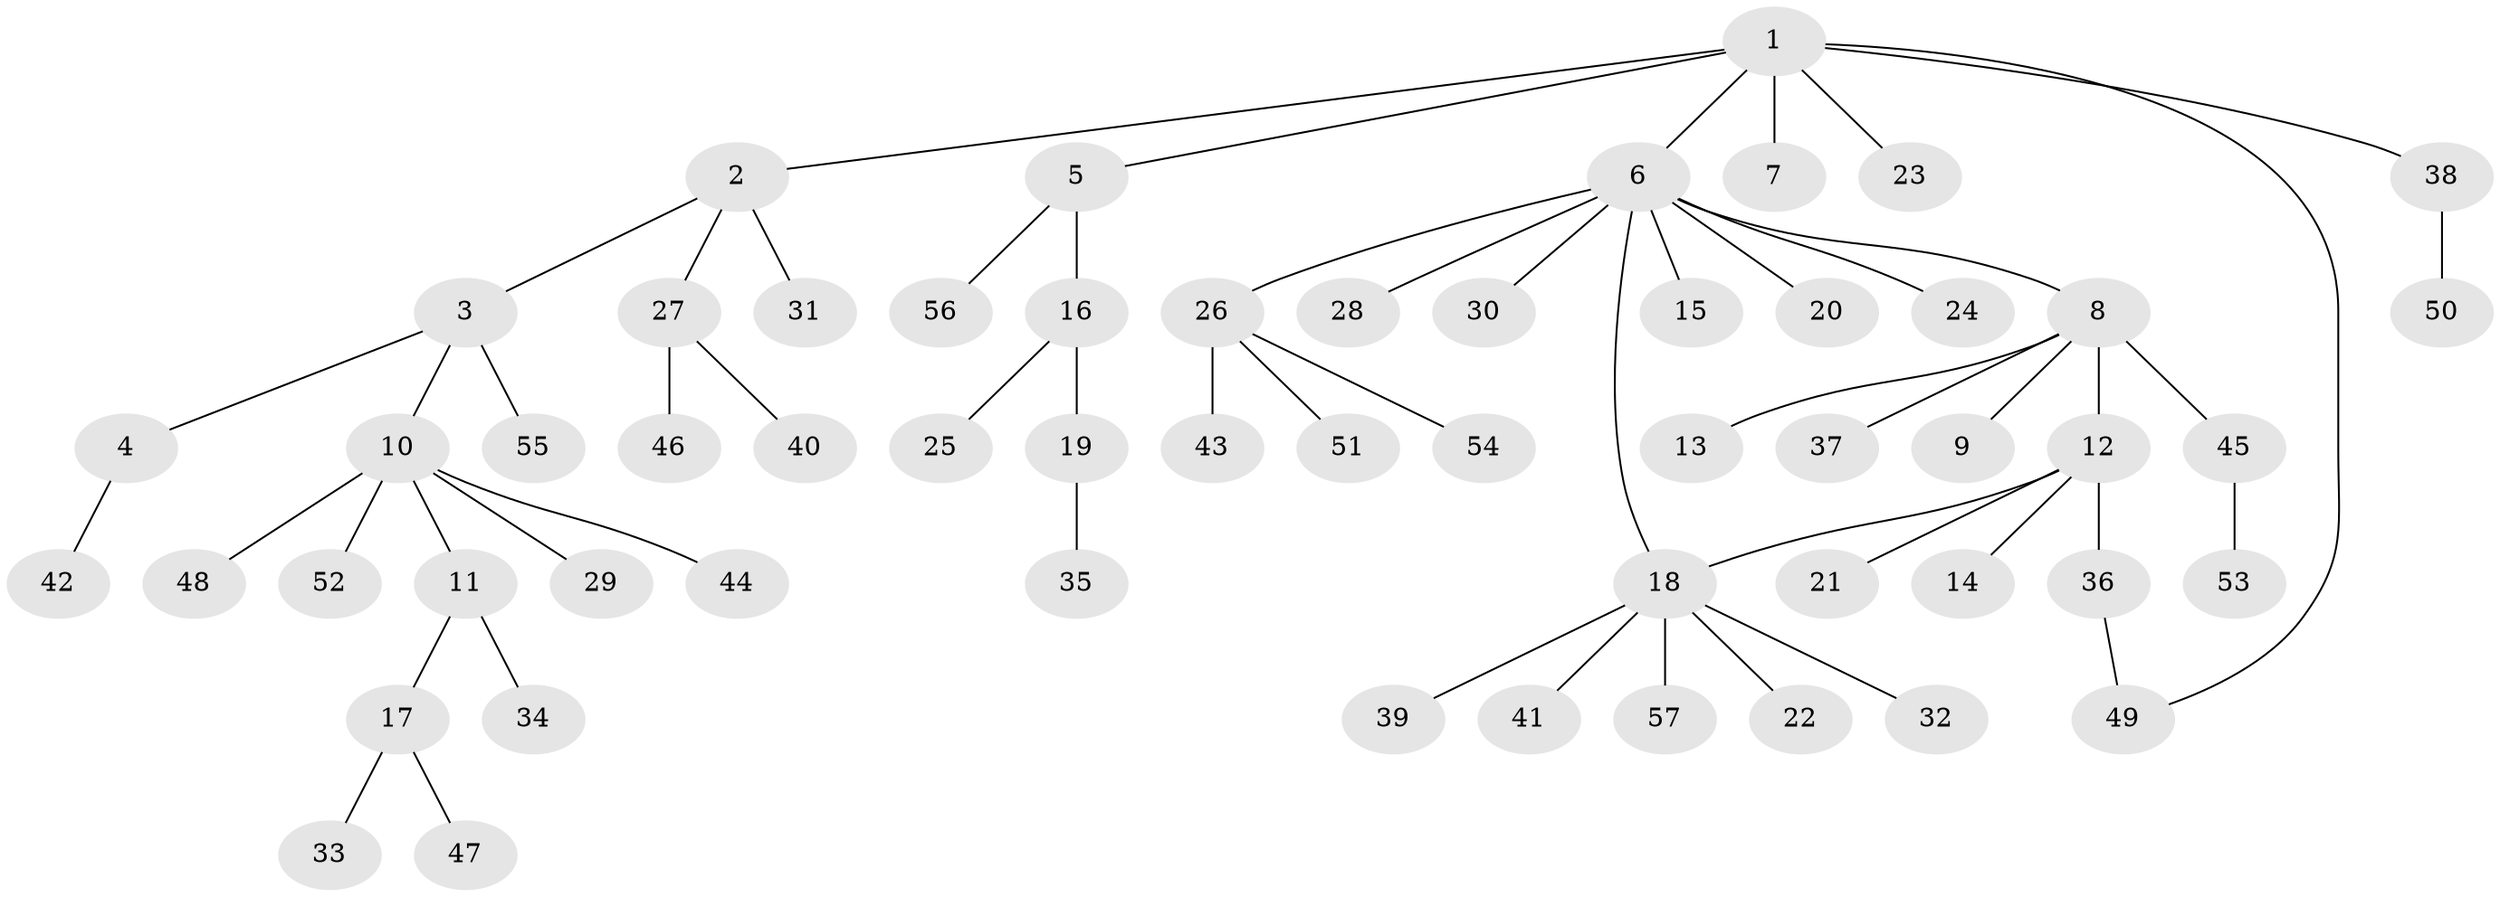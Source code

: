 // coarse degree distribution, {9: 0.05128205128205128, 4: 0.02564102564102564, 2: 0.10256410256410256, 3: 0.10256410256410256, 1: 0.6666666666666666, 6: 0.05128205128205128}
// Generated by graph-tools (version 1.1) at 2025/18/03/04/25 18:18:04]
// undirected, 57 vertices, 58 edges
graph export_dot {
graph [start="1"]
  node [color=gray90,style=filled];
  1;
  2;
  3;
  4;
  5;
  6;
  7;
  8;
  9;
  10;
  11;
  12;
  13;
  14;
  15;
  16;
  17;
  18;
  19;
  20;
  21;
  22;
  23;
  24;
  25;
  26;
  27;
  28;
  29;
  30;
  31;
  32;
  33;
  34;
  35;
  36;
  37;
  38;
  39;
  40;
  41;
  42;
  43;
  44;
  45;
  46;
  47;
  48;
  49;
  50;
  51;
  52;
  53;
  54;
  55;
  56;
  57;
  1 -- 2;
  1 -- 5;
  1 -- 6;
  1 -- 7;
  1 -- 23;
  1 -- 38;
  1 -- 49;
  2 -- 3;
  2 -- 27;
  2 -- 31;
  3 -- 4;
  3 -- 10;
  3 -- 55;
  4 -- 42;
  5 -- 16;
  5 -- 56;
  6 -- 8;
  6 -- 15;
  6 -- 18;
  6 -- 20;
  6 -- 24;
  6 -- 26;
  6 -- 28;
  6 -- 30;
  8 -- 9;
  8 -- 12;
  8 -- 13;
  8 -- 37;
  8 -- 45;
  10 -- 11;
  10 -- 29;
  10 -- 44;
  10 -- 48;
  10 -- 52;
  11 -- 17;
  11 -- 34;
  12 -- 14;
  12 -- 18;
  12 -- 21;
  12 -- 36;
  16 -- 19;
  16 -- 25;
  17 -- 33;
  17 -- 47;
  18 -- 22;
  18 -- 32;
  18 -- 39;
  18 -- 41;
  18 -- 57;
  19 -- 35;
  26 -- 43;
  26 -- 51;
  26 -- 54;
  27 -- 40;
  27 -- 46;
  36 -- 49;
  38 -- 50;
  45 -- 53;
}
